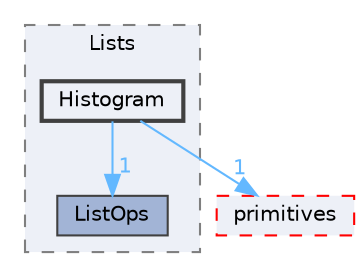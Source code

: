 digraph "src/OpenFOAM/containers/Lists/Histogram"
{
 // LATEX_PDF_SIZE
  bgcolor="transparent";
  edge [fontname=Helvetica,fontsize=10,labelfontname=Helvetica,labelfontsize=10];
  node [fontname=Helvetica,fontsize=10,shape=box,height=0.2,width=0.4];
  compound=true
  subgraph clusterdir_f87fe3b02e96c330e8a853ff310f1666 {
    graph [ bgcolor="#edf0f7", pencolor="grey50", label="Lists", fontname=Helvetica,fontsize=10 style="filled,dashed", URL="dir_f87fe3b02e96c330e8a853ff310f1666.html",tooltip=""]
  dir_223fa5778bd37fe62bf7ed63d1f3016b [label="ListOps", fillcolor="#a2b4d6", color="grey25", style="filled", URL="dir_223fa5778bd37fe62bf7ed63d1f3016b.html",tooltip=""];
  dir_6a5c0fdd6d142927ad4090a95de87297 [label="Histogram", fillcolor="#edf0f7", color="grey25", style="filled,bold", URL="dir_6a5c0fdd6d142927ad4090a95de87297.html",tooltip=""];
  }
  dir_3e50f45338116b169052b428016851aa [label="primitives", fillcolor="#edf0f7", color="red", style="filled,dashed", URL="dir_3e50f45338116b169052b428016851aa.html",tooltip=""];
  dir_6a5c0fdd6d142927ad4090a95de87297->dir_223fa5778bd37fe62bf7ed63d1f3016b [headlabel="1", labeldistance=1.5 headhref="dir_001743_002236.html" href="dir_001743_002236.html" color="steelblue1" fontcolor="steelblue1"];
  dir_6a5c0fdd6d142927ad4090a95de87297->dir_3e50f45338116b169052b428016851aa [headlabel="1", labeldistance=1.5 headhref="dir_001743_003069.html" href="dir_001743_003069.html" color="steelblue1" fontcolor="steelblue1"];
}
